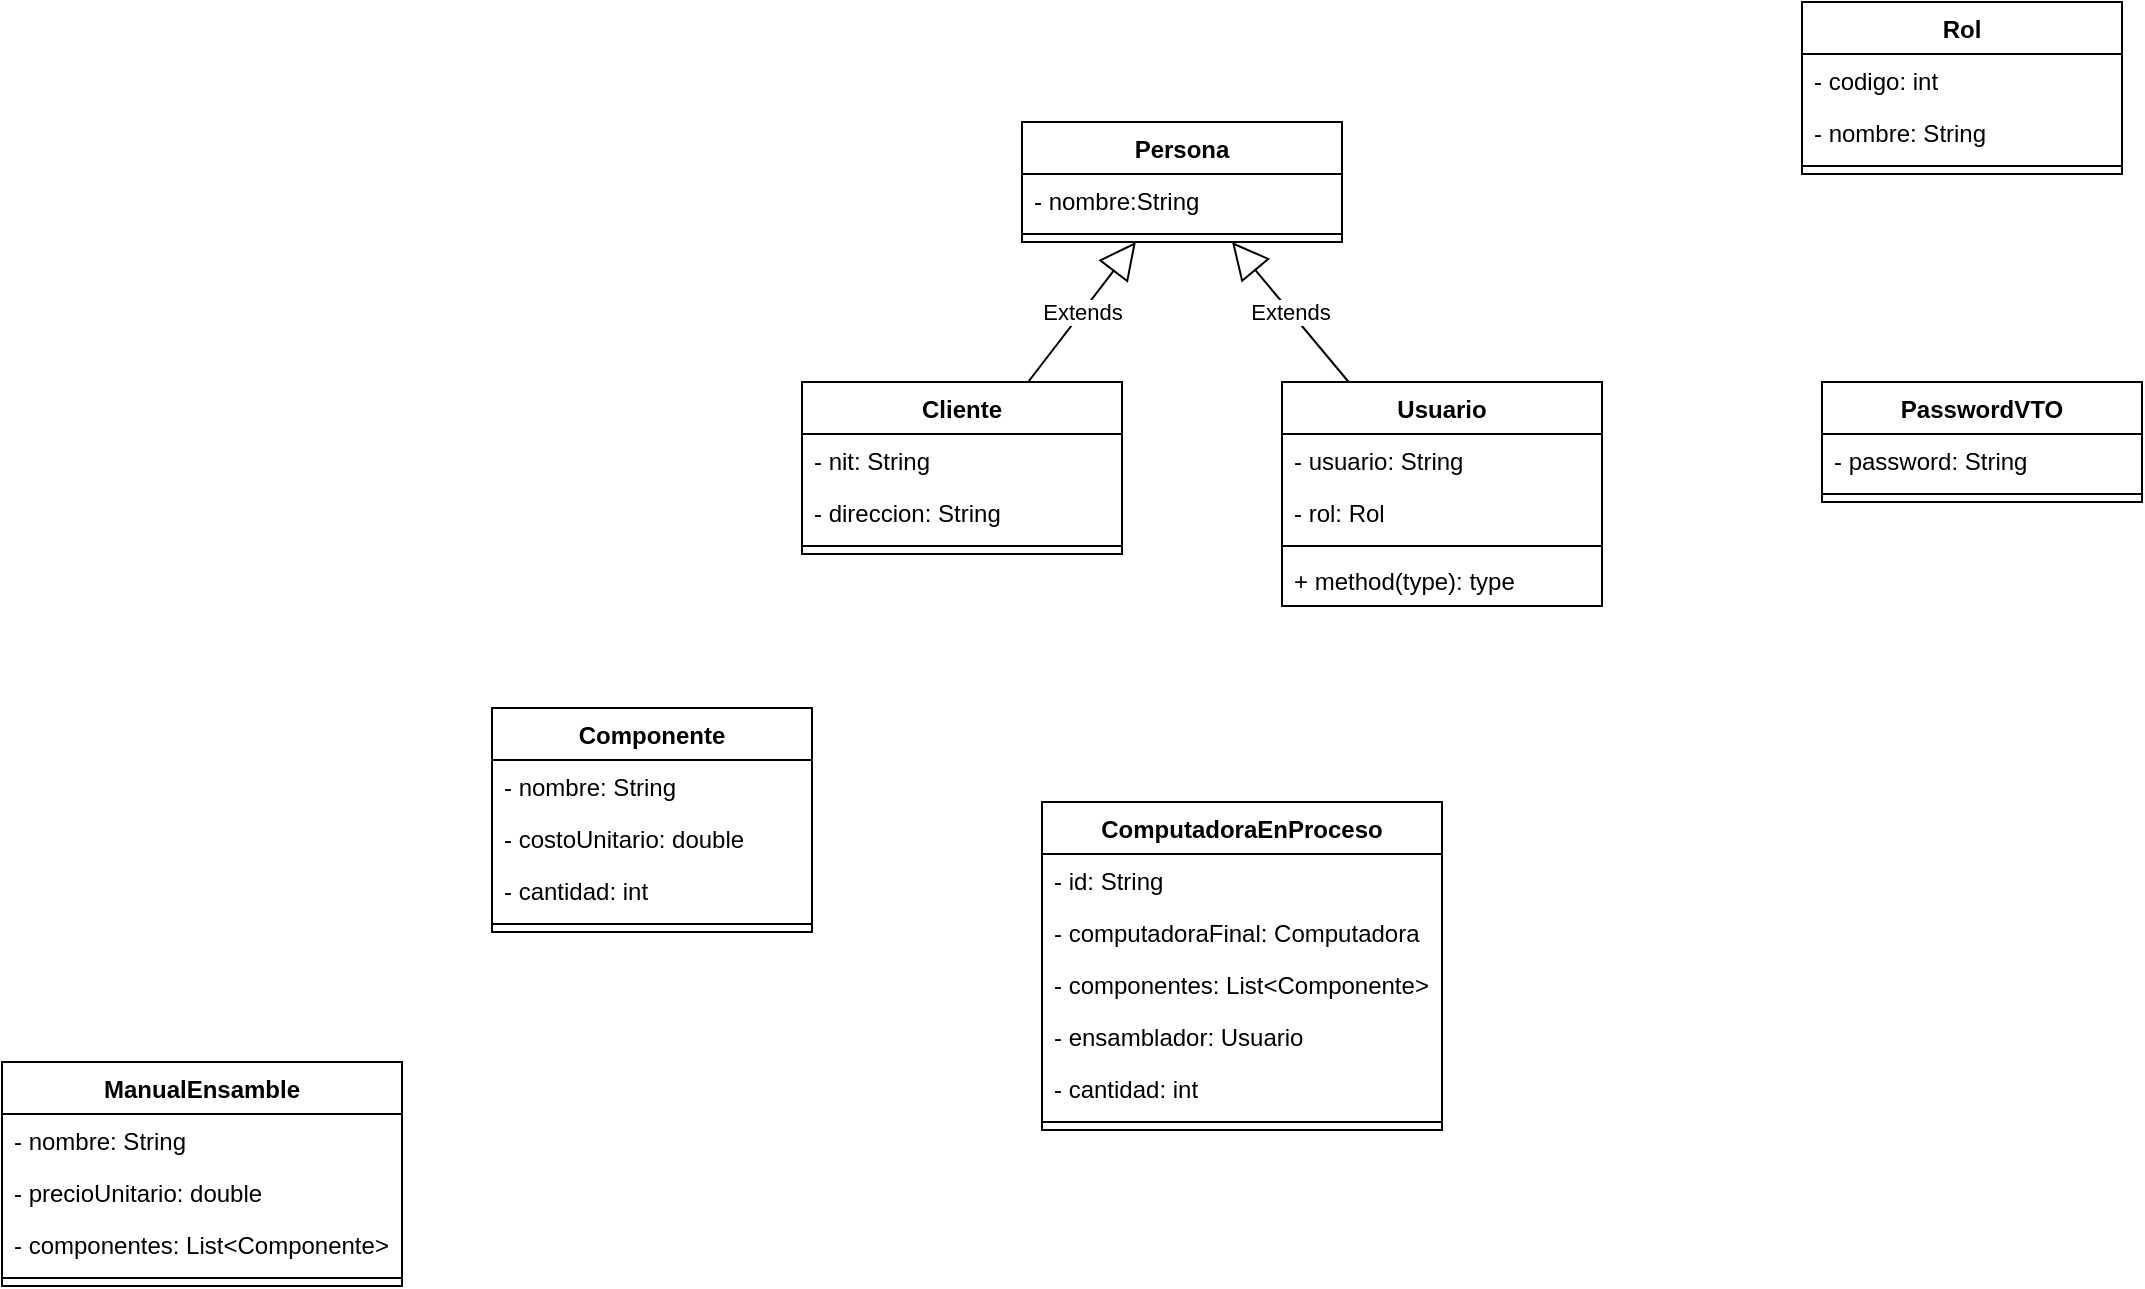 <mxfile version="26.0.14" pages="2">
  <diagram name="Clases" id="vQM1dMcMp_MvwlvVgjjf">
    <mxGraphModel dx="2072" dy="1709" grid="1" gridSize="10" guides="1" tooltips="1" connect="1" arrows="1" fold="1" page="1" pageScale="1" pageWidth="850" pageHeight="1100" math="0" shadow="0">
      <root>
        <mxCell id="0" />
        <mxCell id="1" parent="0" />
        <mxCell id="OV8zz82Xh7h7qym-2DyT-1" value="ComputadoraEnProceso" style="swimlane;fontStyle=1;align=center;verticalAlign=top;childLayout=stackLayout;horizontal=1;startSize=26;horizontalStack=0;resizeParent=1;resizeParentMax=0;resizeLast=0;collapsible=1;marginBottom=0;whiteSpace=wrap;html=1;" parent="1" vertex="1">
          <mxGeometry x="380" y="220" width="200" height="164" as="geometry" />
        </mxCell>
        <mxCell id="4wLd3-VDK6zFSBHTIyKa-1" value="- id: String" style="text;strokeColor=none;fillColor=none;align=left;verticalAlign=top;spacingLeft=4;spacingRight=4;overflow=hidden;rotatable=0;points=[[0,0.5],[1,0.5]];portConstraint=eastwest;whiteSpace=wrap;html=1;" parent="OV8zz82Xh7h7qym-2DyT-1" vertex="1">
          <mxGeometry y="26" width="200" height="26" as="geometry" />
        </mxCell>
        <mxCell id="6kO46lTJyPCkU-iPdaIk-1" value="- computadoraFinal: Computadora" style="text;strokeColor=none;fillColor=none;align=left;verticalAlign=top;spacingLeft=4;spacingRight=4;overflow=hidden;rotatable=0;points=[[0,0.5],[1,0.5]];portConstraint=eastwest;whiteSpace=wrap;html=1;" parent="OV8zz82Xh7h7qym-2DyT-1" vertex="1">
          <mxGeometry y="52" width="200" height="26" as="geometry" />
        </mxCell>
        <mxCell id="OV8zz82Xh7h7qym-2DyT-2" value="- componentes: List&amp;lt;Componente&amp;gt;" style="text;strokeColor=none;fillColor=none;align=left;verticalAlign=top;spacingLeft=4;spacingRight=4;overflow=hidden;rotatable=0;points=[[0,0.5],[1,0.5]];portConstraint=eastwest;whiteSpace=wrap;html=1;" parent="OV8zz82Xh7h7qym-2DyT-1" vertex="1">
          <mxGeometry y="78" width="200" height="26" as="geometry" />
        </mxCell>
        <mxCell id="OV8zz82Xh7h7qym-2DyT-17" value="- ensamblador: Usuario" style="text;strokeColor=none;fillColor=none;align=left;verticalAlign=top;spacingLeft=4;spacingRight=4;overflow=hidden;rotatable=0;points=[[0,0.5],[1,0.5]];portConstraint=eastwest;whiteSpace=wrap;html=1;" parent="OV8zz82Xh7h7qym-2DyT-1" vertex="1">
          <mxGeometry y="104" width="200" height="26" as="geometry" />
        </mxCell>
        <mxCell id="OV8zz82Xh7h7qym-2DyT-24" value="- cantidad: int" style="text;strokeColor=none;fillColor=none;align=left;verticalAlign=top;spacingLeft=4;spacingRight=4;overflow=hidden;rotatable=0;points=[[0,0.5],[1,0.5]];portConstraint=eastwest;whiteSpace=wrap;html=1;" parent="OV8zz82Xh7h7qym-2DyT-1" vertex="1">
          <mxGeometry y="130" width="200" height="26" as="geometry" />
        </mxCell>
        <mxCell id="OV8zz82Xh7h7qym-2DyT-3" value="" style="line;strokeWidth=1;fillColor=none;align=left;verticalAlign=middle;spacingTop=-1;spacingLeft=3;spacingRight=3;rotatable=0;labelPosition=right;points=[];portConstraint=eastwest;strokeColor=inherit;" parent="OV8zz82Xh7h7qym-2DyT-1" vertex="1">
          <mxGeometry y="156" width="200" height="8" as="geometry" />
        </mxCell>
        <mxCell id="OV8zz82Xh7h7qym-2DyT-5" value="&lt;div&gt;Componente&lt;/div&gt;" style="swimlane;fontStyle=1;align=center;verticalAlign=top;childLayout=stackLayout;horizontal=1;startSize=26;horizontalStack=0;resizeParent=1;resizeParentMax=0;resizeLast=0;collapsible=1;marginBottom=0;whiteSpace=wrap;html=1;" parent="1" vertex="1">
          <mxGeometry x="105" y="173" width="160" height="112" as="geometry" />
        </mxCell>
        <mxCell id="OV8zz82Xh7h7qym-2DyT-6" value="- nombre: String" style="text;strokeColor=none;fillColor=none;align=left;verticalAlign=top;spacingLeft=4;spacingRight=4;overflow=hidden;rotatable=0;points=[[0,0.5],[1,0.5]];portConstraint=eastwest;whiteSpace=wrap;html=1;" parent="OV8zz82Xh7h7qym-2DyT-5" vertex="1">
          <mxGeometry y="26" width="160" height="26" as="geometry" />
        </mxCell>
        <mxCell id="EuoetQcOSFYTuAteOdN0-1" value="- costoUnitario: double" style="text;strokeColor=none;fillColor=none;align=left;verticalAlign=top;spacingLeft=4;spacingRight=4;overflow=hidden;rotatable=0;points=[[0,0.5],[1,0.5]];portConstraint=eastwest;whiteSpace=wrap;html=1;" parent="OV8zz82Xh7h7qym-2DyT-5" vertex="1">
          <mxGeometry y="52" width="160" height="26" as="geometry" />
        </mxCell>
        <mxCell id="oD_zKqUDqDgGxeC7yv0W-1" value="- cantidad: int" style="text;strokeColor=none;fillColor=none;align=left;verticalAlign=top;spacingLeft=4;spacingRight=4;overflow=hidden;rotatable=0;points=[[0,0.5],[1,0.5]];portConstraint=eastwest;whiteSpace=wrap;html=1;" vertex="1" parent="OV8zz82Xh7h7qym-2DyT-5">
          <mxGeometry y="78" width="160" height="26" as="geometry" />
        </mxCell>
        <mxCell id="OV8zz82Xh7h7qym-2DyT-7" value="" style="line;strokeWidth=1;fillColor=none;align=left;verticalAlign=middle;spacingTop=-1;spacingLeft=3;spacingRight=3;rotatable=0;labelPosition=right;points=[];portConstraint=eastwest;strokeColor=inherit;" parent="OV8zz82Xh7h7qym-2DyT-5" vertex="1">
          <mxGeometry y="104" width="160" height="8" as="geometry" />
        </mxCell>
        <mxCell id="OV8zz82Xh7h7qym-2DyT-9" value="Usuario" style="swimlane;fontStyle=1;align=center;verticalAlign=top;childLayout=stackLayout;horizontal=1;startSize=26;horizontalStack=0;resizeParent=1;resizeParentMax=0;resizeLast=0;collapsible=1;marginBottom=0;whiteSpace=wrap;html=1;" parent="1" vertex="1">
          <mxGeometry x="500" y="10" width="160" height="112" as="geometry" />
        </mxCell>
        <mxCell id="OV8zz82Xh7h7qym-2DyT-18" value="- usuario: String" style="text;strokeColor=none;fillColor=none;align=left;verticalAlign=top;spacingLeft=4;spacingRight=4;overflow=hidden;rotatable=0;points=[[0,0.5],[1,0.5]];portConstraint=eastwest;whiteSpace=wrap;html=1;" parent="OV8zz82Xh7h7qym-2DyT-9" vertex="1">
          <mxGeometry y="26" width="160" height="26" as="geometry" />
        </mxCell>
        <mxCell id="OV8zz82Xh7h7qym-2DyT-19" value="- rol: Rol" style="text;strokeColor=none;fillColor=none;align=left;verticalAlign=top;spacingLeft=4;spacingRight=4;overflow=hidden;rotatable=0;points=[[0,0.5],[1,0.5]];portConstraint=eastwest;whiteSpace=wrap;html=1;" parent="OV8zz82Xh7h7qym-2DyT-9" vertex="1">
          <mxGeometry y="52" width="160" height="26" as="geometry" />
        </mxCell>
        <mxCell id="OV8zz82Xh7h7qym-2DyT-11" value="" style="line;strokeWidth=1;fillColor=none;align=left;verticalAlign=middle;spacingTop=-1;spacingLeft=3;spacingRight=3;rotatable=0;labelPosition=right;points=[];portConstraint=eastwest;strokeColor=inherit;" parent="OV8zz82Xh7h7qym-2DyT-9" vertex="1">
          <mxGeometry y="78" width="160" height="8" as="geometry" />
        </mxCell>
        <mxCell id="OV8zz82Xh7h7qym-2DyT-12" value="+ method(type): type" style="text;strokeColor=none;fillColor=none;align=left;verticalAlign=top;spacingLeft=4;spacingRight=4;overflow=hidden;rotatable=0;points=[[0,0.5],[1,0.5]];portConstraint=eastwest;whiteSpace=wrap;html=1;" parent="OV8zz82Xh7h7qym-2DyT-9" vertex="1">
          <mxGeometry y="86" width="160" height="26" as="geometry" />
        </mxCell>
        <mxCell id="OV8zz82Xh7h7qym-2DyT-20" value="Rol" style="swimlane;fontStyle=1;align=center;verticalAlign=top;childLayout=stackLayout;horizontal=1;startSize=26;horizontalStack=0;resizeParent=1;resizeParentMax=0;resizeLast=0;collapsible=1;marginBottom=0;whiteSpace=wrap;html=1;" parent="1" vertex="1">
          <mxGeometry x="760" y="-180" width="160" height="86" as="geometry" />
        </mxCell>
        <mxCell id="OV8zz82Xh7h7qym-2DyT-23" value="- codigo: int" style="text;strokeColor=none;fillColor=none;align=left;verticalAlign=top;spacingLeft=4;spacingRight=4;overflow=hidden;rotatable=0;points=[[0,0.5],[1,0.5]];portConstraint=eastwest;whiteSpace=wrap;html=1;" parent="OV8zz82Xh7h7qym-2DyT-20" vertex="1">
          <mxGeometry y="26" width="160" height="26" as="geometry" />
        </mxCell>
        <mxCell id="OV8zz82Xh7h7qym-2DyT-21" value="- nombre: String" style="text;strokeColor=none;fillColor=none;align=left;verticalAlign=top;spacingLeft=4;spacingRight=4;overflow=hidden;rotatable=0;points=[[0,0.5],[1,0.5]];portConstraint=eastwest;whiteSpace=wrap;html=1;" parent="OV8zz82Xh7h7qym-2DyT-20" vertex="1">
          <mxGeometry y="52" width="160" height="26" as="geometry" />
        </mxCell>
        <mxCell id="OV8zz82Xh7h7qym-2DyT-22" value="" style="line;strokeWidth=1;fillColor=none;align=left;verticalAlign=middle;spacingTop=-1;spacingLeft=3;spacingRight=3;rotatable=0;labelPosition=right;points=[];portConstraint=eastwest;strokeColor=inherit;" parent="OV8zz82Xh7h7qym-2DyT-20" vertex="1">
          <mxGeometry y="78" width="160" height="8" as="geometry" />
        </mxCell>
        <mxCell id="Y1dULOPnEtKFGhbIV2kk-1" value="ManualEnsamble" style="swimlane;fontStyle=1;align=center;verticalAlign=top;childLayout=stackLayout;horizontal=1;startSize=26;horizontalStack=0;resizeParent=1;resizeParentMax=0;resizeLast=0;collapsible=1;marginBottom=0;whiteSpace=wrap;html=1;" parent="1" vertex="1">
          <mxGeometry x="-140" y="350" width="200" height="112" as="geometry" />
        </mxCell>
        <mxCell id="Y1dULOPnEtKFGhbIV2kk-2" value="- nombre: String" style="text;strokeColor=none;fillColor=none;align=left;verticalAlign=top;spacingLeft=4;spacingRight=4;overflow=hidden;rotatable=0;points=[[0,0.5],[1,0.5]];portConstraint=eastwest;whiteSpace=wrap;html=1;" parent="Y1dULOPnEtKFGhbIV2kk-1" vertex="1">
          <mxGeometry y="26" width="200" height="26" as="geometry" />
        </mxCell>
        <mxCell id="Y1dULOPnEtKFGhbIV2kk-3" value="- precioUnitario: double" style="text;strokeColor=none;fillColor=none;align=left;verticalAlign=top;spacingLeft=4;spacingRight=4;overflow=hidden;rotatable=0;points=[[0,0.5],[1,0.5]];portConstraint=eastwest;whiteSpace=wrap;html=1;" parent="Y1dULOPnEtKFGhbIV2kk-1" vertex="1">
          <mxGeometry y="52" width="200" height="26" as="geometry" />
        </mxCell>
        <mxCell id="ZWAFfZNrTkDGtvUixORI-1" value="- componentes: List&amp;lt;Componente&amp;gt;" style="text;strokeColor=none;fillColor=none;align=left;verticalAlign=top;spacingLeft=4;spacingRight=4;overflow=hidden;rotatable=0;points=[[0,0.5],[1,0.5]];portConstraint=eastwest;whiteSpace=wrap;html=1;" vertex="1" parent="Y1dULOPnEtKFGhbIV2kk-1">
          <mxGeometry y="78" width="200" height="26" as="geometry" />
        </mxCell>
        <mxCell id="Y1dULOPnEtKFGhbIV2kk-5" value="" style="line;strokeWidth=1;fillColor=none;align=left;verticalAlign=middle;spacingTop=-1;spacingLeft=3;spacingRight=3;rotatable=0;labelPosition=right;points=[];portConstraint=eastwest;strokeColor=inherit;" parent="Y1dULOPnEtKFGhbIV2kk-1" vertex="1">
          <mxGeometry y="104" width="200" height="8" as="geometry" />
        </mxCell>
        <mxCell id="uXT87xdqf33poIlRoZdJ-1" value="Persona" style="swimlane;fontStyle=1;align=center;verticalAlign=top;childLayout=stackLayout;horizontal=1;startSize=26;horizontalStack=0;resizeParent=1;resizeParentMax=0;resizeLast=0;collapsible=1;marginBottom=0;whiteSpace=wrap;html=1;" parent="1" vertex="1">
          <mxGeometry x="370" y="-120" width="160" height="60" as="geometry" />
        </mxCell>
        <mxCell id="uXT87xdqf33poIlRoZdJ-2" value="- nombre:String" style="text;strokeColor=none;fillColor=none;align=left;verticalAlign=top;spacingLeft=4;spacingRight=4;overflow=hidden;rotatable=0;points=[[0,0.5],[1,0.5]];portConstraint=eastwest;whiteSpace=wrap;html=1;" parent="uXT87xdqf33poIlRoZdJ-1" vertex="1">
          <mxGeometry y="26" width="160" height="26" as="geometry" />
        </mxCell>
        <mxCell id="uXT87xdqf33poIlRoZdJ-5" value="" style="line;strokeWidth=1;fillColor=none;align=left;verticalAlign=middle;spacingTop=-1;spacingLeft=3;spacingRight=3;rotatable=0;labelPosition=right;points=[];portConstraint=eastwest;strokeColor=inherit;" parent="uXT87xdqf33poIlRoZdJ-1" vertex="1">
          <mxGeometry y="52" width="160" height="8" as="geometry" />
        </mxCell>
        <mxCell id="Nu6APLEZ3GB9LpN3ooq7-1" value="Cliente" style="swimlane;fontStyle=1;align=center;verticalAlign=top;childLayout=stackLayout;horizontal=1;startSize=26;horizontalStack=0;resizeParent=1;resizeParentMax=0;resizeLast=0;collapsible=1;marginBottom=0;whiteSpace=wrap;html=1;" parent="1" vertex="1">
          <mxGeometry x="260" y="10" width="160" height="86" as="geometry" />
        </mxCell>
        <mxCell id="Nu6APLEZ3GB9LpN3ooq7-3" value="- nit: String" style="text;strokeColor=none;fillColor=none;align=left;verticalAlign=top;spacingLeft=4;spacingRight=4;overflow=hidden;rotatable=0;points=[[0,0.5],[1,0.5]];portConstraint=eastwest;whiteSpace=wrap;html=1;" parent="Nu6APLEZ3GB9LpN3ooq7-1" vertex="1">
          <mxGeometry y="26" width="160" height="26" as="geometry" />
        </mxCell>
        <mxCell id="Nu6APLEZ3GB9LpN3ooq7-4" value="- direccion: String" style="text;strokeColor=none;fillColor=none;align=left;verticalAlign=top;spacingLeft=4;spacingRight=4;overflow=hidden;rotatable=0;points=[[0,0.5],[1,0.5]];portConstraint=eastwest;whiteSpace=wrap;html=1;" parent="Nu6APLEZ3GB9LpN3ooq7-1" vertex="1">
          <mxGeometry y="52" width="160" height="26" as="geometry" />
        </mxCell>
        <mxCell id="Nu6APLEZ3GB9LpN3ooq7-5" value="" style="line;strokeWidth=1;fillColor=none;align=left;verticalAlign=middle;spacingTop=-1;spacingLeft=3;spacingRight=3;rotatable=0;labelPosition=right;points=[];portConstraint=eastwest;strokeColor=inherit;" parent="Nu6APLEZ3GB9LpN3ooq7-1" vertex="1">
          <mxGeometry y="78" width="160" height="8" as="geometry" />
        </mxCell>
        <mxCell id="Np681vwnC3tx0rF4vMTm-1" value="PasswordVTO" style="swimlane;fontStyle=1;align=center;verticalAlign=top;childLayout=stackLayout;horizontal=1;startSize=26;horizontalStack=0;resizeParent=1;resizeParentMax=0;resizeLast=0;collapsible=1;marginBottom=0;whiteSpace=wrap;html=1;" parent="1" vertex="1">
          <mxGeometry x="770" y="10" width="160" height="60" as="geometry" />
        </mxCell>
        <mxCell id="Np681vwnC3tx0rF4vMTm-2" value="- password: String" style="text;strokeColor=none;fillColor=none;align=left;verticalAlign=top;spacingLeft=4;spacingRight=4;overflow=hidden;rotatable=0;points=[[0,0.5],[1,0.5]];portConstraint=eastwest;whiteSpace=wrap;html=1;" parent="Np681vwnC3tx0rF4vMTm-1" vertex="1">
          <mxGeometry y="26" width="160" height="26" as="geometry" />
        </mxCell>
        <mxCell id="Np681vwnC3tx0rF4vMTm-4" value="" style="line;strokeWidth=1;fillColor=none;align=left;verticalAlign=middle;spacingTop=-1;spacingLeft=3;spacingRight=3;rotatable=0;labelPosition=right;points=[];portConstraint=eastwest;strokeColor=inherit;" parent="Np681vwnC3tx0rF4vMTm-1" vertex="1">
          <mxGeometry y="52" width="160" height="8" as="geometry" />
        </mxCell>
        <mxCell id="XpJVs31wQCeo8bwk4ev0-2" value="Extends" style="endArrow=block;endSize=16;endFill=0;html=1;rounded=0;" parent="1" source="OV8zz82Xh7h7qym-2DyT-9" target="uXT87xdqf33poIlRoZdJ-1" edge="1">
          <mxGeometry width="160" relative="1" as="geometry">
            <mxPoint x="430" y="-10" as="sourcePoint" />
            <mxPoint x="590" y="-10" as="targetPoint" />
          </mxGeometry>
        </mxCell>
        <mxCell id="XpJVs31wQCeo8bwk4ev0-3" value="Extends" style="endArrow=block;endSize=16;endFill=0;html=1;rounded=0;" parent="1" source="Nu6APLEZ3GB9LpN3ooq7-1" target="uXT87xdqf33poIlRoZdJ-1" edge="1">
          <mxGeometry width="160" relative="1" as="geometry">
            <mxPoint x="551" y="20" as="sourcePoint" />
            <mxPoint x="501" y="-50" as="targetPoint" />
          </mxGeometry>
        </mxCell>
      </root>
    </mxGraphModel>
  </diagram>
  <diagram id="b5aYoaLsboa2oMYpeHt_" name="ER">
    <mxGraphModel dx="2334" dy="740" grid="1" gridSize="10" guides="1" tooltips="1" connect="1" arrows="1" fold="1" page="1" pageScale="1" pageWidth="850" pageHeight="1100" math="0" shadow="0">
      <root>
        <mxCell id="0" />
        <mxCell id="1" parent="0" />
        <mxCell id="jZJPmKeAmW9MTYBugnMh-2" value="componente" style="whiteSpace=wrap;html=1;align=center;" parent="1" vertex="1">
          <mxGeometry x="-340" y="160" width="100" height="40" as="geometry" />
        </mxCell>
        <mxCell id="GVC6dpscFEZ2HwEvJGDg-32" style="edgeStyle=none;shape=connector;rounded=0;orthogonalLoop=1;jettySize=auto;html=1;strokeColor=default;align=center;verticalAlign=middle;fontFamily=Helvetica;fontSize=11;fontColor=default;labelBackgroundColor=default;startFill=0;endArrow=none;" parent="1" source="PHtaCudt1GkWqmcpYVaI-1" target="GVC6dpscFEZ2HwEvJGDg-31" edge="1">
          <mxGeometry relative="1" as="geometry" />
        </mxCell>
        <mxCell id="GVC6dpscFEZ2HwEvJGDg-49" value="1" style="edgeLabel;html=1;align=center;verticalAlign=middle;resizable=0;points=[];fontFamily=Helvetica;fontSize=11;fontColor=default;labelBackgroundColor=default;" parent="GVC6dpscFEZ2HwEvJGDg-32" vertex="1" connectable="0">
          <mxGeometry x="-0.901" y="1" relative="1" as="geometry">
            <mxPoint as="offset" />
          </mxGeometry>
        </mxCell>
        <mxCell id="PHtaCudt1GkWqmcpYVaI-1" value="usuarios" style="whiteSpace=wrap;html=1;align=center;" parent="1" vertex="1">
          <mxGeometry x="-20" y="450" width="100" height="40" as="geometry" />
        </mxCell>
        <mxCell id="pqRXHCaq6eYbeY7qeOLE-4" value="computadoras" style="whiteSpace=wrap;html=1;align=center;" parent="1" vertex="1">
          <mxGeometry x="695.31" y="160" width="169.79" height="40" as="geometry" />
        </mxCell>
        <mxCell id="pqRXHCaq6eYbeY7qeOLE-5" value="asignacion_componentes" style="shape=associativeEntity;whiteSpace=wrap;html=1;align=center;" parent="1" vertex="1">
          <mxGeometry x="140" y="150" width="200" height="60" as="geometry" />
        </mxCell>
        <mxCell id="pqRXHCaq6eYbeY7qeOLE-10" style="shape=connector;rounded=0;orthogonalLoop=1;jettySize=auto;html=1;strokeColor=default;align=center;verticalAlign=middle;fontFamily=Helvetica;fontSize=11;fontColor=default;labelBackgroundColor=default;startFill=0;endArrow=none;" parent="1" source="pqRXHCaq6eYbeY7qeOLE-14" target="jZJPmKeAmW9MTYBugnMh-2" edge="1">
          <mxGeometry relative="1" as="geometry">
            <mxPoint x="-392.55" y="216.749" as="sourcePoint" />
          </mxGeometry>
        </mxCell>
        <mxCell id="pqRXHCaq6eYbeY7qeOLE-14" value="nombre" style="ellipse;whiteSpace=wrap;html=1;align=center;fontStyle=4;fontFamily=Helvetica;fontSize=11;fontColor=default;labelBackgroundColor=default;" parent="1" vertex="1">
          <mxGeometry x="-440" y="230" width="100" height="40" as="geometry" />
        </mxCell>
        <mxCell id="pqRXHCaq6eYbeY7qeOLE-20" style="edgeStyle=none;shape=connector;rounded=0;orthogonalLoop=1;jettySize=auto;html=1;strokeColor=default;align=center;verticalAlign=middle;fontFamily=Helvetica;fontSize=11;fontColor=default;labelBackgroundColor=default;startFill=0;endArrow=none;" parent="1" source="pqRXHCaq6eYbeY7qeOLE-16" target="jZJPmKeAmW9MTYBugnMh-2" edge="1">
          <mxGeometry relative="1" as="geometry" />
        </mxCell>
        <mxCell id="pqRXHCaq6eYbeY7qeOLE-16" value="stock" style="ellipse;whiteSpace=wrap;html=1;align=center;fontFamily=Helvetica;fontSize=11;fontColor=default;labelBackgroundColor=default;" parent="1" vertex="1">
          <mxGeometry x="-220" y="230" width="100" height="40" as="geometry" />
        </mxCell>
        <mxCell id="pqRXHCaq6eYbeY7qeOLE-19" style="edgeStyle=none;shape=connector;rounded=0;orthogonalLoop=1;jettySize=auto;html=1;strokeColor=default;align=center;verticalAlign=middle;fontFamily=Helvetica;fontSize=11;fontColor=default;labelBackgroundColor=default;startFill=0;endArrow=none;" parent="1" source="pqRXHCaq6eYbeY7qeOLE-17" target="jZJPmKeAmW9MTYBugnMh-2" edge="1">
          <mxGeometry relative="1" as="geometry" />
        </mxCell>
        <mxCell id="pqRXHCaq6eYbeY7qeOLE-17" value="costo_unitario" style="ellipse;whiteSpace=wrap;html=1;align=center;fontFamily=Helvetica;fontSize=11;fontColor=default;labelBackgroundColor=default;" parent="1" vertex="1">
          <mxGeometry x="-340" y="250" width="100" height="40" as="geometry" />
        </mxCell>
        <mxCell id="pqRXHCaq6eYbeY7qeOLE-26" style="edgeStyle=none;shape=connector;rounded=0;orthogonalLoop=1;jettySize=auto;html=1;strokeColor=default;align=center;verticalAlign=middle;fontFamily=Helvetica;fontSize=11;fontColor=default;labelBackgroundColor=default;startFill=0;endArrow=none;" parent="1" source="7IMxUIJqAVQak7G0uOz0-1" target="pqRXHCaq6eYbeY7qeOLE-5" edge="1">
          <mxGeometry relative="1" as="geometry">
            <mxPoint x="134.147" y="251.691" as="sourcePoint" />
          </mxGeometry>
        </mxCell>
        <mxCell id="pqRXHCaq6eYbeY7qeOLE-27" style="edgeStyle=none;shape=connector;rounded=0;orthogonalLoop=1;jettySize=auto;html=1;strokeColor=default;align=center;verticalAlign=middle;fontFamily=Helvetica;fontSize=11;fontColor=default;labelBackgroundColor=default;startFill=0;endArrow=none;" parent="1" source="7IMxUIJqAVQak7G0uOz0-3" target="pqRXHCaq6eYbeY7qeOLE-5" edge="1">
          <mxGeometry relative="1" as="geometry">
            <mxPoint x="229.59" y="260" as="sourcePoint" />
          </mxGeometry>
        </mxCell>
        <mxCell id="pqRXHCaq6eYbeY7qeOLE-29" style="edgeStyle=none;shape=connector;rounded=0;orthogonalLoop=1;jettySize=auto;html=1;strokeColor=default;align=center;verticalAlign=middle;fontFamily=Helvetica;fontSize=11;fontColor=default;labelBackgroundColor=default;startFill=0;endArrow=none;" parent="1" source="pqRXHCaq6eYbeY7qeOLE-28" target="pqRXHCaq6eYbeY7qeOLE-5" edge="1">
          <mxGeometry relative="1" as="geometry" />
        </mxCell>
        <mxCell id="pqRXHCaq6eYbeY7qeOLE-28" value="cantidad" style="ellipse;whiteSpace=wrap;html=1;align=center;fontFamily=Helvetica;fontSize=11;fontColor=default;labelBackgroundColor=default;" parent="1" vertex="1">
          <mxGeometry x="325.0" y="240" width="100" height="40" as="geometry" />
        </mxCell>
        <mxCell id="pqRXHCaq6eYbeY7qeOLE-54" style="edgeStyle=none;shape=connector;rounded=0;orthogonalLoop=1;jettySize=auto;html=1;strokeColor=default;align=center;verticalAlign=middle;fontFamily=Helvetica;fontSize=11;fontColor=default;labelBackgroundColor=default;startFill=0;endArrow=none;" parent="1" source="pqRXHCaq6eYbeY7qeOLE-49" target="pqRXHCaq6eYbeY7qeOLE-4" edge="1">
          <mxGeometry relative="1" as="geometry" />
        </mxCell>
        <mxCell id="pqRXHCaq6eYbeY7qeOLE-49" value="precio_unitario" style="ellipse;whiteSpace=wrap;html=1;align=center;" parent="1" vertex="1">
          <mxGeometry x="670" y="80" width="100" height="40" as="geometry" />
        </mxCell>
        <mxCell id="pqRXHCaq6eYbeY7qeOLE-53" style="edgeStyle=none;shape=connector;rounded=0;orthogonalLoop=1;jettySize=auto;html=1;strokeColor=default;align=center;verticalAlign=middle;fontFamily=Helvetica;fontSize=11;fontColor=default;labelBackgroundColor=default;startFill=0;endArrow=none;" parent="1" source="pqRXHCaq6eYbeY7qeOLE-52" target="pqRXHCaq6eYbeY7qeOLE-4" edge="1">
          <mxGeometry relative="1" as="geometry" />
        </mxCell>
        <mxCell id="pqRXHCaq6eYbeY7qeOLE-52" value="nombre_computadora" style="ellipse;whiteSpace=wrap;html=1;align=center;fontStyle=4;fontFamily=Helvetica;fontSize=11;fontColor=default;labelBackgroundColor=default;" parent="1" vertex="1">
          <mxGeometry x="610" y="220" width="130" height="40" as="geometry" />
        </mxCell>
        <mxCell id="pqRXHCaq6eYbeY7qeOLE-55" value="ensambles" style="shape=associativeEntity;whiteSpace=wrap;html=1;align=center;" parent="1" vertex="1">
          <mxGeometry x="890" y="440" width="190.4" height="60" as="geometry" />
        </mxCell>
        <mxCell id="pqRXHCaq6eYbeY7qeOLE-56" style="edgeStyle=none;shape=connector;rounded=0;orthogonalLoop=1;jettySize=auto;html=1;strokeColor=default;align=center;verticalAlign=middle;fontFamily=Helvetica;fontSize=11;fontColor=default;labelBackgroundColor=default;startFill=0;endArrow=none;" parent="1" source="pqRXHCaq6eYbeY7qeOLE-57" target="pqRXHCaq6eYbeY7qeOLE-55" edge="1">
          <mxGeometry relative="1" as="geometry">
            <mxPoint x="689.797" y="889.124" as="sourcePoint" />
          </mxGeometry>
        </mxCell>
        <mxCell id="pqRXHCaq6eYbeY7qeOLE-57" value="id" style="ellipse;whiteSpace=wrap;html=1;align=center;fontStyle=4;fontFamily=Helvetica;fontSize=11;fontColor=default;labelBackgroundColor=default;" parent="1" vertex="1">
          <mxGeometry x="1070.4" y="350" width="100" height="40" as="geometry" />
        </mxCell>
        <mxCell id="pqRXHCaq6eYbeY7qeOLE-58" style="edgeStyle=none;shape=connector;rounded=0;orthogonalLoop=1;jettySize=auto;html=1;strokeColor=default;align=center;verticalAlign=middle;fontFamily=Helvetica;fontSize=11;fontColor=default;labelBackgroundColor=default;startFill=0;endArrow=none;" parent="1" source="pqRXHCaq6eYbeY7qeOLE-59" target="pqRXHCaq6eYbeY7qeOLE-55" edge="1">
          <mxGeometry relative="1" as="geometry" />
        </mxCell>
        <mxCell id="pqRXHCaq6eYbeY7qeOLE-59" value="nombre_computadora" style="ellipse;whiteSpace=wrap;html=1;align=center;fontFamily=Helvetica;fontSize=11;fontColor=default;labelBackgroundColor=default;" parent="1" vertex="1">
          <mxGeometry x="830" y="590" width="120" height="40" as="geometry" />
        </mxCell>
        <mxCell id="pqRXHCaq6eYbeY7qeOLE-60" style="edgeStyle=none;shape=connector;rounded=0;orthogonalLoop=1;jettySize=auto;html=1;strokeColor=default;align=center;verticalAlign=middle;fontFamily=Helvetica;fontSize=11;fontColor=default;labelBackgroundColor=default;startFill=0;endArrow=none;" parent="1" source="pqRXHCaq6eYbeY7qeOLE-61" target="pqRXHCaq6eYbeY7qeOLE-55" edge="1">
          <mxGeometry relative="1" as="geometry" />
        </mxCell>
        <mxCell id="pqRXHCaq6eYbeY7qeOLE-61" value="usuario" style="ellipse;whiteSpace=wrap;html=1;align=center;fontFamily=Helvetica;fontSize=11;fontColor=default;labelBackgroundColor=default;" parent="1" vertex="1">
          <mxGeometry x="1040" y="590" width="120" height="40" as="geometry" />
        </mxCell>
        <mxCell id="pqRXHCaq6eYbeY7qeOLE-62" style="edgeStyle=none;shape=connector;rounded=0;orthogonalLoop=1;jettySize=auto;html=1;strokeColor=default;align=center;verticalAlign=middle;fontFamily=Helvetica;fontSize=11;fontColor=default;labelBackgroundColor=default;startFill=0;endArrow=none;" parent="1" source="pqRXHCaq6eYbeY7qeOLE-63" target="pqRXHCaq6eYbeY7qeOLE-55" edge="1">
          <mxGeometry relative="1" as="geometry" />
        </mxCell>
        <mxCell id="pqRXHCaq6eYbeY7qeOLE-63" value="fecha_ensamble" style="ellipse;whiteSpace=wrap;html=1;align=center;fontFamily=Helvetica;fontSize=11;fontColor=default;labelBackgroundColor=default;" parent="1" vertex="1">
          <mxGeometry x="1140" y="515" width="110" height="40" as="geometry" />
        </mxCell>
        <mxCell id="pqRXHCaq6eYbeY7qeOLE-68" style="edgeStyle=none;shape=connector;rounded=0;orthogonalLoop=1;jettySize=auto;html=1;strokeColor=default;align=center;verticalAlign=middle;fontFamily=Helvetica;fontSize=11;fontColor=default;labelBackgroundColor=default;startFill=0;endArrow=none;" parent="1" source="pqRXHCaq6eYbeY7qeOLE-67" target="pqRXHCaq6eYbeY7qeOLE-74" edge="1">
          <mxGeometry relative="1" as="geometry">
            <mxPoint x="335" y="750" as="targetPoint" />
          </mxGeometry>
        </mxCell>
        <mxCell id="pqRXHCaq6eYbeY7qeOLE-67" value="id" style="ellipse;whiteSpace=wrap;html=1;align=center;fontStyle=4;fontFamily=Helvetica;fontSize=11;fontColor=default;labelBackgroundColor=default;" parent="1" vertex="1">
          <mxGeometry x="195.0" y="770" width="100" height="40" as="geometry" />
        </mxCell>
        <mxCell id="pqRXHCaq6eYbeY7qeOLE-73" style="edgeStyle=none;shape=connector;rounded=0;orthogonalLoop=1;jettySize=auto;html=1;strokeColor=default;align=center;verticalAlign=middle;fontFamily=Helvetica;fontSize=11;fontColor=default;labelBackgroundColor=default;startFill=0;endArrow=none;" parent="1" source="pqRXHCaq6eYbeY7qeOLE-69" target="pqRXHCaq6eYbeY7qeOLE-74" edge="1">
          <mxGeometry relative="1" as="geometry">
            <mxPoint x="398.182" y="750" as="targetPoint" />
          </mxGeometry>
        </mxCell>
        <mxCell id="pqRXHCaq6eYbeY7qeOLE-69" value="fecha" style="ellipse;whiteSpace=wrap;html=1;align=center;" parent="1" vertex="1">
          <mxGeometry x="515" y="750" width="100" height="40" as="geometry" />
        </mxCell>
        <mxCell id="pqRXHCaq6eYbeY7qeOLE-72" style="edgeStyle=none;shape=connector;rounded=0;orthogonalLoop=1;jettySize=auto;html=1;strokeColor=default;align=center;verticalAlign=middle;fontFamily=Helvetica;fontSize=11;fontColor=default;labelBackgroundColor=default;startFill=0;endArrow=none;" parent="1" source="pqRXHCaq6eYbeY7qeOLE-71" target="pqRXHCaq6eYbeY7qeOLE-74" edge="1">
          <mxGeometry relative="1" as="geometry">
            <mxPoint x="374" y="750" as="targetPoint" />
          </mxGeometry>
        </mxCell>
        <mxCell id="pqRXHCaq6eYbeY7qeOLE-71" value="nombre_computadora" style="ellipse;whiteSpace=wrap;html=1;align=center;" parent="1" vertex="1">
          <mxGeometry x="465" y="797.5" width="150" height="40" as="geometry" />
        </mxCell>
        <mxCell id="GVC6dpscFEZ2HwEvJGDg-38" style="edgeStyle=none;shape=connector;rounded=0;orthogonalLoop=1;jettySize=auto;html=1;strokeColor=default;align=center;verticalAlign=middle;fontFamily=Helvetica;fontSize=11;fontColor=default;labelBackgroundColor=default;startFill=0;endArrow=none;" parent="1" source="pqRXHCaq6eYbeY7qeOLE-74" target="GVC6dpscFEZ2HwEvJGDg-37" edge="1">
          <mxGeometry relative="1" as="geometry" />
        </mxCell>
        <mxCell id="GVC6dpscFEZ2HwEvJGDg-47" value="1" style="edgeLabel;html=1;align=center;verticalAlign=middle;resizable=0;points=[];fontFamily=Helvetica;fontSize=11;fontColor=default;labelBackgroundColor=default;" parent="GVC6dpscFEZ2HwEvJGDg-38" vertex="1" connectable="0">
          <mxGeometry x="-0.797" y="1" relative="1" as="geometry">
            <mxPoint as="offset" />
          </mxGeometry>
        </mxCell>
        <mxCell id="pqRXHCaq6eYbeY7qeOLE-74" value="ventas" style="shape=associativeEntity;whiteSpace=wrap;html=1;align=center;fontFamily=Helvetica;fontSize=11;fontColor=default;labelBackgroundColor=default;" parent="1" vertex="1">
          <mxGeometry x="315" y="690" width="140" height="60" as="geometry" />
        </mxCell>
        <mxCell id="pqRXHCaq6eYbeY7qeOLE-80" style="edgeStyle=none;shape=connector;rounded=0;orthogonalLoop=1;jettySize=auto;html=1;strokeColor=default;align=center;verticalAlign=middle;fontFamily=Helvetica;fontSize=11;fontColor=default;labelBackgroundColor=default;startFill=0;endArrow=none;" parent="1" source="pqRXHCaq6eYbeY7qeOLE-81" target="pqRXHCaq6eYbeY7qeOLE-84" edge="1">
          <mxGeometry relative="1" as="geometry">
            <mxPoint x="398.182" y="967.5" as="targetPoint" />
          </mxGeometry>
        </mxCell>
        <mxCell id="pqRXHCaq6eYbeY7qeOLE-81" value="fecha" style="ellipse;whiteSpace=wrap;html=1;align=center;" parent="1" vertex="1">
          <mxGeometry x="305" y="1017.5" width="100" height="40" as="geometry" />
        </mxCell>
        <mxCell id="GVC6dpscFEZ2HwEvJGDg-20" style="edgeStyle=none;shape=connector;rounded=0;orthogonalLoop=1;jettySize=auto;html=1;strokeColor=default;align=center;verticalAlign=middle;fontFamily=Helvetica;fontSize=11;fontColor=default;labelBackgroundColor=default;startFill=0;endArrow=none;" parent="1" source="pqRXHCaq6eYbeY7qeOLE-84" target="GVC6dpscFEZ2HwEvJGDg-17" edge="1">
          <mxGeometry relative="1" as="geometry">
            <Array as="points">
              <mxPoint x="185" y="850.5" />
            </Array>
          </mxGeometry>
        </mxCell>
        <mxCell id="GVC6dpscFEZ2HwEvJGDg-53" value="*" style="edgeLabel;html=1;align=center;verticalAlign=middle;resizable=0;points=[];fontFamily=Helvetica;fontSize=11;fontColor=default;labelBackgroundColor=default;" parent="GVC6dpscFEZ2HwEvJGDg-20" vertex="1" connectable="0">
          <mxGeometry x="-0.895" y="-1" relative="1" as="geometry">
            <mxPoint as="offset" />
          </mxGeometry>
        </mxCell>
        <mxCell id="pqRXHCaq6eYbeY7qeOLE-84" value="devoluciones" style="shape=associativeEntity;whiteSpace=wrap;html=1;align=center;fontFamily=Helvetica;fontSize=11;fontColor=default;labelBackgroundColor=default;" parent="1" vertex="1">
          <mxGeometry x="315" y="907.5" width="140" height="60" as="geometry" />
        </mxCell>
        <mxCell id="pqRXHCaq6eYbeY7qeOLE-88" style="edgeStyle=none;shape=connector;rounded=0;orthogonalLoop=1;jettySize=auto;html=1;strokeColor=default;align=center;verticalAlign=middle;fontFamily=Helvetica;fontSize=11;fontColor=default;labelBackgroundColor=default;startFill=0;endArrow=none;" parent="1" source="pqRXHCaq6eYbeY7qeOLE-87" target="pqRXHCaq6eYbeY7qeOLE-84" edge="1">
          <mxGeometry relative="1" as="geometry" />
        </mxCell>
        <mxCell id="pqRXHCaq6eYbeY7qeOLE-87" value="id_venta" style="ellipse;whiteSpace=wrap;html=1;align=center;fontStyle=4;fontFamily=Helvetica;fontSize=11;fontColor=default;labelBackgroundColor=default;" parent="1" vertex="1">
          <mxGeometry x="195.0" y="987.5" width="100" height="40" as="geometry" />
        </mxCell>
        <mxCell id="pqRXHCaq6eYbeY7qeOLE-90" style="edgeStyle=none;shape=connector;rounded=0;orthogonalLoop=1;jettySize=auto;html=1;strokeColor=default;align=center;verticalAlign=middle;fontFamily=Helvetica;fontSize=11;fontColor=default;labelBackgroundColor=default;startFill=0;endArrow=none;" parent="1" source="pqRXHCaq6eYbeY7qeOLE-89" target="pqRXHCaq6eYbeY7qeOLE-84" edge="1">
          <mxGeometry relative="1" as="geometry" />
        </mxCell>
        <mxCell id="pqRXHCaq6eYbeY7qeOLE-89" value="total_perdido" style="ellipse;whiteSpace=wrap;html=1;align=center;" parent="1" vertex="1">
          <mxGeometry x="445" y="1007.5" width="100" height="40" as="geometry" />
        </mxCell>
        <mxCell id="pqRXHCaq6eYbeY7qeOLE-92" style="edgeStyle=none;shape=connector;rounded=0;orthogonalLoop=1;jettySize=auto;html=1;strokeColor=default;align=center;verticalAlign=middle;fontFamily=Helvetica;fontSize=11;fontColor=default;labelBackgroundColor=default;startFill=0;endArrow=none;" parent="1" source="pqRXHCaq6eYbeY7qeOLE-95" target="PHtaCudt1GkWqmcpYVaI-1" edge="1">
          <mxGeometry relative="1" as="geometry">
            <mxPoint x="21.998" y="540.016" as="sourcePoint" />
          </mxGeometry>
        </mxCell>
        <mxCell id="pqRXHCaq6eYbeY7qeOLE-94" style="edgeStyle=none;shape=connector;rounded=0;orthogonalLoop=1;jettySize=auto;html=1;strokeColor=default;align=center;verticalAlign=middle;fontFamily=Helvetica;fontSize=11;fontColor=default;labelBackgroundColor=default;startFill=0;endArrow=none;" parent="1" source="pqRXHCaq6eYbeY7qeOLE-93" target="PHtaCudt1GkWqmcpYVaI-1" edge="1">
          <mxGeometry relative="1" as="geometry" />
        </mxCell>
        <mxCell id="pqRXHCaq6eYbeY7qeOLE-93" value="usuario" style="ellipse;whiteSpace=wrap;html=1;align=center;fontStyle=4;fontFamily=Helvetica;fontSize=11;fontColor=default;labelBackgroundColor=default;" parent="1" vertex="1">
          <mxGeometry x="-140" y="520" width="100" height="40" as="geometry" />
        </mxCell>
        <mxCell id="pqRXHCaq6eYbeY7qeOLE-95" value="nombre" style="ellipse;whiteSpace=wrap;html=1;align=center;fontFamily=Helvetica;fontSize=11;fontColor=default;labelBackgroundColor=default;" parent="1" vertex="1">
          <mxGeometry x="-40" y="550" width="100" height="40" as="geometry" />
        </mxCell>
        <mxCell id="GVC6dpscFEZ2HwEvJGDg-4" style="edgeStyle=none;shape=connector;rounded=0;orthogonalLoop=1;jettySize=auto;html=1;strokeColor=default;align=center;verticalAlign=middle;fontFamily=Helvetica;fontSize=11;fontColor=default;labelBackgroundColor=default;startFill=0;endArrow=none;" parent="1" source="GVC6dpscFEZ2HwEvJGDg-7" target="PHtaCudt1GkWqmcpYVaI-1" edge="1">
          <mxGeometry relative="1" as="geometry">
            <mxPoint x="-210" y="475" as="sourcePoint" />
          </mxGeometry>
        </mxCell>
        <mxCell id="GVC6dpscFEZ2HwEvJGDg-6" value="*" style="edgeLabel;html=1;align=center;verticalAlign=middle;resizable=0;points=[];fontFamily=Helvetica;fontSize=11;fontColor=default;labelBackgroundColor=default;" parent="GVC6dpscFEZ2HwEvJGDg-4" vertex="1" connectable="0">
          <mxGeometry x="0.897" relative="1" as="geometry">
            <mxPoint as="offset" />
          </mxGeometry>
        </mxCell>
        <mxCell id="GVC6dpscFEZ2HwEvJGDg-9" style="edgeStyle=none;shape=connector;rounded=0;orthogonalLoop=1;jettySize=auto;html=1;strokeColor=default;align=center;verticalAlign=middle;fontFamily=Helvetica;fontSize=11;fontColor=default;labelBackgroundColor=default;startFill=0;endArrow=none;" parent="1" source="pqRXHCaq6eYbeY7qeOLE-107" target="GVC6dpscFEZ2HwEvJGDg-7" edge="1">
          <mxGeometry relative="1" as="geometry" />
        </mxCell>
        <mxCell id="GVC6dpscFEZ2HwEvJGDg-10" value="1" style="edgeLabel;html=1;align=center;verticalAlign=middle;resizable=0;points=[];fontFamily=Helvetica;fontSize=11;fontColor=default;labelBackgroundColor=default;" parent="GVC6dpscFEZ2HwEvJGDg-9" vertex="1" connectable="0">
          <mxGeometry x="-0.812" relative="1" as="geometry">
            <mxPoint as="offset" />
          </mxGeometry>
        </mxCell>
        <mxCell id="pqRXHCaq6eYbeY7qeOLE-107" value="roles" style="whiteSpace=wrap;html=1;align=center;" parent="1" vertex="1">
          <mxGeometry x="-550" y="450" width="100" height="40" as="geometry" />
        </mxCell>
        <mxCell id="pqRXHCaq6eYbeY7qeOLE-108" style="edgeStyle=none;shape=connector;rounded=0;orthogonalLoop=1;jettySize=auto;html=1;strokeColor=default;align=center;verticalAlign=middle;fontFamily=Helvetica;fontSize=11;fontColor=default;labelBackgroundColor=default;startFill=0;endArrow=none;" parent="1" source="pqRXHCaq6eYbeY7qeOLE-111" target="pqRXHCaq6eYbeY7qeOLE-107" edge="1">
          <mxGeometry relative="1" as="geometry">
            <mxPoint x="-428.002" y="535.016" as="sourcePoint" />
          </mxGeometry>
        </mxCell>
        <mxCell id="pqRXHCaq6eYbeY7qeOLE-109" style="edgeStyle=none;shape=connector;rounded=0;orthogonalLoop=1;jettySize=auto;html=1;strokeColor=default;align=center;verticalAlign=middle;fontFamily=Helvetica;fontSize=11;fontColor=default;labelBackgroundColor=default;startFill=0;endArrow=none;" parent="1" source="pqRXHCaq6eYbeY7qeOLE-110" target="pqRXHCaq6eYbeY7qeOLE-107" edge="1">
          <mxGeometry relative="1" as="geometry" />
        </mxCell>
        <mxCell id="pqRXHCaq6eYbeY7qeOLE-110" value="codigo" style="ellipse;whiteSpace=wrap;html=1;align=center;fontStyle=4;fontFamily=Helvetica;fontSize=11;fontColor=default;labelBackgroundColor=default;" parent="1" vertex="1">
          <mxGeometry x="-630" y="515" width="100" height="40" as="geometry" />
        </mxCell>
        <mxCell id="pqRXHCaq6eYbeY7qeOLE-111" value="nombre" style="ellipse;whiteSpace=wrap;html=1;align=center;fontFamily=Helvetica;fontSize=11;fontColor=default;labelBackgroundColor=default;" parent="1" vertex="1">
          <mxGeometry x="-490" y="515" width="100" height="40" as="geometry" />
        </mxCell>
        <mxCell id="pqRXHCaq6eYbeY7qeOLE-113" style="edgeStyle=none;shape=connector;rounded=0;orthogonalLoop=1;jettySize=auto;html=1;strokeColor=default;align=center;verticalAlign=middle;fontFamily=Helvetica;fontSize=11;fontColor=default;labelBackgroundColor=default;startFill=0;endArrow=none;" parent="1" source="pqRXHCaq6eYbeY7qeOLE-112" target="PHtaCudt1GkWqmcpYVaI-1" edge="1">
          <mxGeometry relative="1" as="geometry" />
        </mxCell>
        <mxCell id="pqRXHCaq6eYbeY7qeOLE-112" value="password" style="ellipse;whiteSpace=wrap;html=1;align=center;fontFamily=Helvetica;fontSize=11;fontColor=default;labelBackgroundColor=default;" parent="1" vertex="1">
          <mxGeometry x="80" y="550" width="100" height="40" as="geometry" />
        </mxCell>
        <mxCell id="GVC6dpscFEZ2HwEvJGDg-11" style="edgeStyle=none;shape=connector;rounded=0;orthogonalLoop=1;jettySize=auto;html=1;strokeColor=default;align=center;verticalAlign=middle;fontFamily=Helvetica;fontSize=11;fontColor=default;labelBackgroundColor=default;startFill=0;endArrow=none;" parent="1" source="GVC6dpscFEZ2HwEvJGDg-14" target="pqRXHCaq6eYbeY7qeOLE-74" edge="1">
          <mxGeometry relative="1" as="geometry">
            <mxPoint x="115" y="727.5" as="sourcePoint" />
          </mxGeometry>
        </mxCell>
        <mxCell id="GVC6dpscFEZ2HwEvJGDg-13" value="*" style="edgeLabel;html=1;align=center;verticalAlign=middle;resizable=0;points=[];fontFamily=Helvetica;fontSize=11;fontColor=default;labelBackgroundColor=default;" parent="GVC6dpscFEZ2HwEvJGDg-11" vertex="1" connectable="0">
          <mxGeometry x="0.921" y="1" relative="1" as="geometry">
            <mxPoint as="offset" />
          </mxGeometry>
        </mxCell>
        <mxCell id="GVC6dpscFEZ2HwEvJGDg-15" style="edgeStyle=none;shape=connector;rounded=0;orthogonalLoop=1;jettySize=auto;html=1;strokeColor=default;align=center;verticalAlign=middle;fontFamily=Helvetica;fontSize=11;fontColor=default;labelBackgroundColor=default;startFill=0;endArrow=none;" parent="1" source="pqRXHCaq6eYbeY7qeOLE-114" target="GVC6dpscFEZ2HwEvJGDg-14" edge="1">
          <mxGeometry relative="1" as="geometry" />
        </mxCell>
        <mxCell id="GVC6dpscFEZ2HwEvJGDg-16" value="1" style="edgeLabel;html=1;align=center;verticalAlign=middle;resizable=0;points=[];fontFamily=Helvetica;fontSize=11;fontColor=default;labelBackgroundColor=default;" parent="GVC6dpscFEZ2HwEvJGDg-15" vertex="1" connectable="0">
          <mxGeometry x="-0.871" relative="1" as="geometry">
            <mxPoint y="1" as="offset" />
          </mxGeometry>
        </mxCell>
        <mxCell id="pqRXHCaq6eYbeY7qeOLE-114" value="clientes" style="whiteSpace=wrap;html=1;align=center;" parent="1" vertex="1">
          <mxGeometry x="-235" y="700" width="100" height="40" as="geometry" />
        </mxCell>
        <mxCell id="pqRXHCaq6eYbeY7qeOLE-115" style="edgeStyle=none;shape=connector;rounded=0;orthogonalLoop=1;jettySize=auto;html=1;strokeColor=default;align=center;verticalAlign=middle;fontFamily=Helvetica;fontSize=11;fontColor=default;labelBackgroundColor=default;startFill=0;endArrow=none;" parent="1" source="pqRXHCaq6eYbeY7qeOLE-118" target="pqRXHCaq6eYbeY7qeOLE-114" edge="1">
          <mxGeometry relative="1" as="geometry">
            <mxPoint x="-193.002" y="792.516" as="sourcePoint" />
          </mxGeometry>
        </mxCell>
        <mxCell id="pqRXHCaq6eYbeY7qeOLE-116" style="edgeStyle=none;shape=connector;rounded=0;orthogonalLoop=1;jettySize=auto;html=1;strokeColor=default;align=center;verticalAlign=middle;fontFamily=Helvetica;fontSize=11;fontColor=default;labelBackgroundColor=default;startFill=0;endArrow=none;" parent="1" source="pqRXHCaq6eYbeY7qeOLE-117" target="pqRXHCaq6eYbeY7qeOLE-114" edge="1">
          <mxGeometry relative="1" as="geometry" />
        </mxCell>
        <mxCell id="pqRXHCaq6eYbeY7qeOLE-117" value="nit" style="ellipse;whiteSpace=wrap;html=1;align=center;fontStyle=4;fontFamily=Helvetica;fontSize=11;fontColor=default;labelBackgroundColor=default;" parent="1" vertex="1">
          <mxGeometry x="-395" y="740" width="100" height="40" as="geometry" />
        </mxCell>
        <mxCell id="pqRXHCaq6eYbeY7qeOLE-118" value="nombre" style="ellipse;whiteSpace=wrap;html=1;align=center;fontFamily=Helvetica;fontSize=11;fontColor=default;labelBackgroundColor=default;" parent="1" vertex="1">
          <mxGeometry x="-315" y="797.5" width="100" height="40" as="geometry" />
        </mxCell>
        <mxCell id="pqRXHCaq6eYbeY7qeOLE-119" style="edgeStyle=none;shape=connector;rounded=0;orthogonalLoop=1;jettySize=auto;html=1;strokeColor=default;align=center;verticalAlign=middle;fontFamily=Helvetica;fontSize=11;fontColor=default;labelBackgroundColor=default;startFill=0;endArrow=none;" parent="1" source="pqRXHCaq6eYbeY7qeOLE-120" target="pqRXHCaq6eYbeY7qeOLE-114" edge="1">
          <mxGeometry relative="1" as="geometry" />
        </mxCell>
        <mxCell id="pqRXHCaq6eYbeY7qeOLE-120" value="direccion" style="ellipse;whiteSpace=wrap;html=1;align=center;fontFamily=Helvetica;fontSize=11;fontColor=default;labelBackgroundColor=default;" parent="1" vertex="1">
          <mxGeometry x="-215" y="830" width="100" height="40" as="geometry" />
        </mxCell>
        <mxCell id="pqRXHCaq6eYbeY7qeOLE-122" style="edgeStyle=none;shape=connector;rounded=0;orthogonalLoop=1;jettySize=auto;html=1;strokeColor=default;align=center;verticalAlign=middle;fontFamily=Helvetica;fontSize=11;fontColor=default;labelBackgroundColor=default;startFill=0;endArrow=none;" parent="1" source="pqRXHCaq6eYbeY7qeOLE-121" target="pqRXHCaq6eYbeY7qeOLE-74" edge="1">
          <mxGeometry relative="1" as="geometry" />
        </mxCell>
        <mxCell id="pqRXHCaq6eYbeY7qeOLE-121" value="nit" style="ellipse;whiteSpace=wrap;html=1;align=center;" parent="1" vertex="1">
          <mxGeometry x="355" y="810" width="100" height="40" as="geometry" />
        </mxCell>
        <mxCell id="7IMxUIJqAVQak7G0uOz0-1" value="nombre_componente" style="ellipse;whiteSpace=wrap;html=1;align=center;fontStyle=4;fontFamily=Helvetica;fontSize=11;fontColor=default;labelBackgroundColor=default;" parent="1" vertex="1">
          <mxGeometry x="180" y="270" width="120" height="40" as="geometry" />
        </mxCell>
        <mxCell id="7IMxUIJqAVQak7G0uOz0-3" value="nombre_computadora" style="ellipse;whiteSpace=wrap;html=1;align=center;fontStyle=4;fontFamily=Helvetica;fontSize=11;fontColor=default;labelBackgroundColor=default;" parent="1" vertex="1">
          <mxGeometry x="40" y="240" width="120" height="40" as="geometry" />
        </mxCell>
        <mxCell id="GVC6dpscFEZ2HwEvJGDg-7" value="asigna" style="shape=rhombus;perimeter=rhombusPerimeter;whiteSpace=wrap;html=1;align=center;fontFamily=Helvetica;fontSize=11;fontColor=default;labelBackgroundColor=default;" parent="1" vertex="1">
          <mxGeometry x="-330" y="440" width="120" height="60" as="geometry" />
        </mxCell>
        <mxCell id="GVC6dpscFEZ2HwEvJGDg-14" value="participa" style="shape=rhombus;perimeter=rhombusPerimeter;whiteSpace=wrap;html=1;align=center;fontFamily=Helvetica;fontSize=11;fontColor=default;labelBackgroundColor=default;" parent="1" vertex="1">
          <mxGeometry x="15" y="690" width="120" height="60" as="geometry" />
        </mxCell>
        <mxCell id="GVC6dpscFEZ2HwEvJGDg-17" value="realiza" style="shape=rhombus;perimeter=rhombusPerimeter;whiteSpace=wrap;html=1;align=center;fontFamily=Helvetica;fontSize=11;fontColor=default;labelBackgroundColor=default;" parent="1" vertex="1">
          <mxGeometry x="15" y="820" width="120" height="60" as="geometry" />
        </mxCell>
        <mxCell id="GVC6dpscFEZ2HwEvJGDg-18" style="edgeStyle=none;shape=connector;rounded=0;orthogonalLoop=1;jettySize=auto;html=1;strokeColor=default;align=center;verticalAlign=middle;fontFamily=Helvetica;fontSize=11;fontColor=default;labelBackgroundColor=default;startFill=0;endArrow=none;" parent="1" source="pqRXHCaq6eYbeY7qeOLE-114" target="GVC6dpscFEZ2HwEvJGDg-17" edge="1">
          <mxGeometry relative="1" as="geometry">
            <mxPoint x="-125" y="730.5" as="sourcePoint" />
            <mxPoint x="25" y="730.5" as="targetPoint" />
            <Array as="points">
              <mxPoint x="-45" y="850.5" />
            </Array>
          </mxGeometry>
        </mxCell>
        <mxCell id="GVC6dpscFEZ2HwEvJGDg-19" value="1" style="edgeLabel;html=1;align=center;verticalAlign=middle;resizable=0;points=[];fontFamily=Helvetica;fontSize=11;fontColor=default;labelBackgroundColor=default;" parent="GVC6dpscFEZ2HwEvJGDg-18" vertex="1" connectable="0">
          <mxGeometry x="-0.871" relative="1" as="geometry">
            <mxPoint y="1" as="offset" />
          </mxGeometry>
        </mxCell>
        <mxCell id="GVC6dpscFEZ2HwEvJGDg-22" style="edgeStyle=none;shape=connector;rounded=0;orthogonalLoop=1;jettySize=auto;html=1;strokeColor=default;align=center;verticalAlign=middle;fontFamily=Helvetica;fontSize=11;fontColor=default;labelBackgroundColor=default;startFill=0;endArrow=none;" parent="1" source="GVC6dpscFEZ2HwEvJGDg-21" target="pqRXHCaq6eYbeY7qeOLE-5" edge="1">
          <mxGeometry relative="1" as="geometry">
            <mxPoint x="50" y="180" as="sourcePoint" />
          </mxGeometry>
        </mxCell>
        <mxCell id="GVC6dpscFEZ2HwEvJGDg-28" value="*" style="edgeLabel;html=1;align=center;verticalAlign=middle;resizable=0;points=[];fontFamily=Helvetica;fontSize=11;fontColor=default;labelBackgroundColor=default;" parent="GVC6dpscFEZ2HwEvJGDg-22" vertex="1" connectable="0">
          <mxGeometry x="0.868" y="-2" relative="1" as="geometry">
            <mxPoint y="-2" as="offset" />
          </mxGeometry>
        </mxCell>
        <mxCell id="GVC6dpscFEZ2HwEvJGDg-23" style="edgeStyle=none;shape=connector;rounded=0;orthogonalLoop=1;jettySize=auto;html=1;strokeColor=default;align=center;verticalAlign=middle;fontFamily=Helvetica;fontSize=11;fontColor=default;labelBackgroundColor=default;startFill=0;endArrow=none;" parent="1" source="GVC6dpscFEZ2HwEvJGDg-21" target="jZJPmKeAmW9MTYBugnMh-2" edge="1">
          <mxGeometry relative="1" as="geometry" />
        </mxCell>
        <mxCell id="GVC6dpscFEZ2HwEvJGDg-27" value="1" style="edgeLabel;html=1;align=center;verticalAlign=middle;resizable=0;points=[];fontFamily=Helvetica;fontSize=11;fontColor=default;labelBackgroundColor=default;" parent="GVC6dpscFEZ2HwEvJGDg-23" vertex="1" connectable="0">
          <mxGeometry x="0.881" y="-1" relative="1" as="geometry">
            <mxPoint as="offset" />
          </mxGeometry>
        </mxCell>
        <mxCell id="GVC6dpscFEZ2HwEvJGDg-21" value="forma parte" style="shape=rhombus;perimeter=rhombusPerimeter;whiteSpace=wrap;html=1;align=center;fontFamily=Helvetica;fontSize=11;fontColor=default;labelBackgroundColor=default;" parent="1" vertex="1">
          <mxGeometry x="-105" y="150" width="120" height="60" as="geometry" />
        </mxCell>
        <mxCell id="GVC6dpscFEZ2HwEvJGDg-25" style="edgeStyle=none;shape=connector;rounded=0;orthogonalLoop=1;jettySize=auto;html=1;strokeColor=default;align=center;verticalAlign=middle;fontFamily=Helvetica;fontSize=11;fontColor=default;labelBackgroundColor=default;startFill=0;endArrow=none;" parent="1" source="GVC6dpscFEZ2HwEvJGDg-24" target="pqRXHCaq6eYbeY7qeOLE-5" edge="1">
          <mxGeometry relative="1" as="geometry">
            <mxPoint x="370" y="180" as="sourcePoint" />
          </mxGeometry>
        </mxCell>
        <mxCell id="GVC6dpscFEZ2HwEvJGDg-30" value="*" style="edgeLabel;html=1;align=center;verticalAlign=middle;resizable=0;points=[];fontFamily=Helvetica;fontSize=11;fontColor=default;labelBackgroundColor=default;" parent="GVC6dpscFEZ2HwEvJGDg-25" vertex="1" connectable="0">
          <mxGeometry x="0.862" y="-1" relative="1" as="geometry">
            <mxPoint as="offset" />
          </mxGeometry>
        </mxCell>
        <mxCell id="GVC6dpscFEZ2HwEvJGDg-26" style="edgeStyle=none;shape=connector;rounded=0;orthogonalLoop=1;jettySize=auto;html=1;strokeColor=default;align=center;verticalAlign=middle;fontFamily=Helvetica;fontSize=11;fontColor=default;labelBackgroundColor=default;startFill=0;endArrow=none;" parent="1" source="GVC6dpscFEZ2HwEvJGDg-24" target="pqRXHCaq6eYbeY7qeOLE-4" edge="1">
          <mxGeometry relative="1" as="geometry" />
        </mxCell>
        <mxCell id="GVC6dpscFEZ2HwEvJGDg-29" value="1" style="edgeLabel;html=1;align=center;verticalAlign=middle;resizable=0;points=[];fontFamily=Helvetica;fontSize=11;fontColor=default;labelBackgroundColor=default;" parent="GVC6dpscFEZ2HwEvJGDg-26" vertex="1" connectable="0">
          <mxGeometry x="0.905" y="-1" relative="1" as="geometry">
            <mxPoint as="offset" />
          </mxGeometry>
        </mxCell>
        <mxCell id="GVC6dpscFEZ2HwEvJGDg-24" value="Requiere" style="shape=rhombus;perimeter=rhombusPerimeter;whiteSpace=wrap;html=1;align=center;fontFamily=Helvetica;fontSize=11;fontColor=default;labelBackgroundColor=default;" parent="1" vertex="1">
          <mxGeometry x="465" y="150" width="120" height="60" as="geometry" />
        </mxCell>
        <mxCell id="GVC6dpscFEZ2HwEvJGDg-33" style="edgeStyle=none;shape=connector;rounded=0;orthogonalLoop=1;jettySize=auto;html=1;strokeColor=default;align=center;verticalAlign=middle;fontFamily=Helvetica;fontSize=11;fontColor=default;labelBackgroundColor=default;startFill=0;endArrow=none;" parent="1" source="GVC6dpscFEZ2HwEvJGDg-31" target="pqRXHCaq6eYbeY7qeOLE-55" edge="1">
          <mxGeometry relative="1" as="geometry" />
        </mxCell>
        <mxCell id="GVC6dpscFEZ2HwEvJGDg-50" value="*" style="edgeLabel;html=1;align=center;verticalAlign=middle;resizable=0;points=[];fontFamily=Helvetica;fontSize=11;fontColor=default;labelBackgroundColor=default;" parent="GVC6dpscFEZ2HwEvJGDg-33" vertex="1" connectable="0">
          <mxGeometry x="0.885" y="1" relative="1" as="geometry">
            <mxPoint as="offset" />
          </mxGeometry>
        </mxCell>
        <mxCell id="GVC6dpscFEZ2HwEvJGDg-34" style="edgeStyle=none;shape=connector;rounded=0;orthogonalLoop=1;jettySize=auto;html=1;strokeColor=default;align=center;verticalAlign=middle;fontFamily=Helvetica;fontSize=11;fontColor=default;labelBackgroundColor=default;startFill=0;endArrow=none;" parent="1" source="GVC6dpscFEZ2HwEvJGDg-35" target="pqRXHCaq6eYbeY7qeOLE-74" edge="1">
          <mxGeometry relative="1" as="geometry">
            <Array as="points" />
          </mxGeometry>
        </mxCell>
        <mxCell id="GVC6dpscFEZ2HwEvJGDg-52" value="*" style="edgeLabel;html=1;align=center;verticalAlign=middle;resizable=0;points=[];fontFamily=Helvetica;fontSize=11;fontColor=default;labelBackgroundColor=default;" parent="GVC6dpscFEZ2HwEvJGDg-34" vertex="1" connectable="0">
          <mxGeometry x="0.69" relative="1" as="geometry">
            <mxPoint as="offset" />
          </mxGeometry>
        </mxCell>
        <mxCell id="GVC6dpscFEZ2HwEvJGDg-31" value="realiza" style="shape=rhombus;perimeter=rhombusPerimeter;whiteSpace=wrap;html=1;align=center;fontFamily=Helvetica;fontSize=11;fontColor=default;labelBackgroundColor=default;" parent="1" vertex="1">
          <mxGeometry x="490" y="440" width="120" height="60" as="geometry" />
        </mxCell>
        <mxCell id="GVC6dpscFEZ2HwEvJGDg-36" style="edgeStyle=none;shape=connector;rounded=0;orthogonalLoop=1;jettySize=auto;html=1;strokeColor=default;align=center;verticalAlign=middle;fontFamily=Helvetica;fontSize=11;fontColor=default;labelBackgroundColor=default;startFill=0;endArrow=none;" parent="1" source="GVC6dpscFEZ2HwEvJGDg-35" target="PHtaCudt1GkWqmcpYVaI-1" edge="1">
          <mxGeometry relative="1" as="geometry">
            <Array as="points">
              <mxPoint x="230" y="545" />
            </Array>
          </mxGeometry>
        </mxCell>
        <mxCell id="GVC6dpscFEZ2HwEvJGDg-51" value="1" style="edgeLabel;html=1;align=center;verticalAlign=middle;resizable=0;points=[];fontFamily=Helvetica;fontSize=11;fontColor=default;labelBackgroundColor=default;" parent="GVC6dpscFEZ2HwEvJGDg-36" vertex="1" connectable="0">
          <mxGeometry x="0.883" relative="1" as="geometry">
            <mxPoint as="offset" />
          </mxGeometry>
        </mxCell>
        <mxCell id="GVC6dpscFEZ2HwEvJGDg-35" value="realiza" style="shape=rhombus;perimeter=rhombusPerimeter;whiteSpace=wrap;html=1;align=center;fontFamily=Helvetica;fontSize=11;fontColor=default;labelBackgroundColor=default;" parent="1" vertex="1">
          <mxGeometry x="325" y="515" width="120" height="60" as="geometry" />
        </mxCell>
        <mxCell id="GVC6dpscFEZ2HwEvJGDg-39" style="edgeStyle=none;shape=connector;rounded=0;orthogonalLoop=1;jettySize=auto;html=1;strokeColor=default;align=center;verticalAlign=middle;fontFamily=Helvetica;fontSize=11;fontColor=default;labelBackgroundColor=default;startFill=0;endArrow=none;" parent="1" source="GVC6dpscFEZ2HwEvJGDg-37" target="pqRXHCaq6eYbeY7qeOLE-4" edge="1">
          <mxGeometry relative="1" as="geometry">
            <Array as="points">
              <mxPoint x="780" y="720" />
            </Array>
            <mxPoint x="810" y="660" as="targetPoint" />
          </mxGeometry>
        </mxCell>
        <mxCell id="GVC6dpscFEZ2HwEvJGDg-48" value="*" style="edgeLabel;html=1;align=center;verticalAlign=middle;resizable=0;points=[];fontFamily=Helvetica;fontSize=11;fontColor=default;labelBackgroundColor=default;" parent="GVC6dpscFEZ2HwEvJGDg-39" vertex="1" connectable="0">
          <mxGeometry x="0.882" y="-1" relative="1" as="geometry">
            <mxPoint x="-1" y="-25" as="offset" />
          </mxGeometry>
        </mxCell>
        <mxCell id="GVC6dpscFEZ2HwEvJGDg-37" value="incluye" style="shape=rhombus;perimeter=rhombusPerimeter;whiteSpace=wrap;html=1;align=center;fontFamily=Helvetica;fontSize=11;fontColor=default;labelBackgroundColor=default;" parent="1" vertex="1">
          <mxGeometry x="575" y="690" width="120" height="60" as="geometry" />
        </mxCell>
        <mxCell id="GVC6dpscFEZ2HwEvJGDg-44" style="edgeStyle=none;shape=connector;rounded=0;orthogonalLoop=1;jettySize=auto;html=1;strokeColor=default;align=center;verticalAlign=middle;fontFamily=Helvetica;fontSize=11;fontColor=default;labelBackgroundColor=default;startFill=0;endArrow=none;" parent="1" source="pqRXHCaq6eYbeY7qeOLE-55" target="BG-Hk1LqlI3cXQab7vzJ-15" edge="1">
          <mxGeometry relative="1" as="geometry">
            <mxPoint x="780.201" y="300.0" as="sourcePoint" />
            <mxPoint x="940" y="340" as="targetPoint" />
          </mxGeometry>
        </mxCell>
        <mxCell id="BG-Hk1LqlI3cXQab7vzJ-12" value="1" style="edgeLabel;html=1;align=center;verticalAlign=middle;resizable=0;points=[];fontFamily=Helvetica;fontSize=11;fontColor=default;labelBackgroundColor=default;" vertex="1" connectable="0" parent="GVC6dpscFEZ2HwEvJGDg-44">
          <mxGeometry x="-0.918" y="1" relative="1" as="geometry">
            <mxPoint y="-6" as="offset" />
          </mxGeometry>
        </mxCell>
        <mxCell id="GVC6dpscFEZ2HwEvJGDg-42" style="edgeStyle=none;shape=connector;rounded=0;orthogonalLoop=1;jettySize=auto;html=1;strokeColor=default;align=center;verticalAlign=middle;fontFamily=Helvetica;fontSize=11;fontColor=default;labelBackgroundColor=default;startFill=0;endArrow=none;" parent="1" source="GVC6dpscFEZ2HwEvJGDg-41" target="pqRXHCaq6eYbeY7qeOLE-74" edge="1">
          <mxGeometry relative="1" as="geometry" />
        </mxCell>
        <mxCell id="GVC6dpscFEZ2HwEvJGDg-41" value="id_ensamble" style="ellipse;whiteSpace=wrap;html=1;align=center;fontStyle=4;fontFamily=Helvetica;fontSize=11;fontColor=default;labelBackgroundColor=default;" parent="1" vertex="1">
          <mxGeometry x="245.0" y="810" width="100" height="40" as="geometry" />
        </mxCell>
        <mxCell id="BG-Hk1LqlI3cXQab7vzJ-8" value="" style="edgeStyle=none;shape=connector;rounded=0;orthogonalLoop=1;jettySize=auto;html=1;strokeColor=default;align=center;verticalAlign=middle;fontFamily=Helvetica;fontSize=11;fontColor=default;labelBackgroundColor=default;startFill=0;endArrow=none;" edge="1" parent="1" source="BG-Hk1LqlI3cXQab7vzJ-7" target="pqRXHCaq6eYbeY7qeOLE-4">
          <mxGeometry relative="1" as="geometry" />
        </mxCell>
        <mxCell id="BG-Hk1LqlI3cXQab7vzJ-7" value="stock" style="ellipse;whiteSpace=wrap;html=1;align=center;fontFamily=Helvetica;fontSize=11;fontColor=default;labelBackgroundColor=default;" vertex="1" parent="1">
          <mxGeometry x="940" y="120" width="120" height="40" as="geometry" />
        </mxCell>
        <mxCell id="BG-Hk1LqlI3cXQab7vzJ-11" style="edgeStyle=none;shape=connector;rounded=0;orthogonalLoop=1;jettySize=auto;html=1;strokeColor=default;align=center;verticalAlign=middle;fontFamily=Helvetica;fontSize=11;fontColor=default;labelBackgroundColor=default;startFill=0;endArrow=none;" edge="1" parent="1" source="BG-Hk1LqlI3cXQab7vzJ-10" target="pqRXHCaq6eYbeY7qeOLE-4">
          <mxGeometry relative="1" as="geometry" />
        </mxCell>
        <mxCell id="BG-Hk1LqlI3cXQab7vzJ-10" value="costo_total" style="ellipse;whiteSpace=wrap;html=1;align=center;" vertex="1" parent="1">
          <mxGeometry x="810" y="80" width="100" height="40" as="geometry" />
        </mxCell>
        <mxCell id="BG-Hk1LqlI3cXQab7vzJ-16" value="" style="edgeStyle=none;shape=connector;rounded=0;orthogonalLoop=1;jettySize=auto;html=1;strokeColor=default;align=center;verticalAlign=middle;fontFamily=Helvetica;fontSize=11;fontColor=default;labelBackgroundColor=default;startFill=0;endArrow=none;" edge="1" parent="1" source="BG-Hk1LqlI3cXQab7vzJ-15" target="pqRXHCaq6eYbeY7qeOLE-4">
          <mxGeometry relative="1" as="geometry" />
        </mxCell>
        <mxCell id="BG-Hk1LqlI3cXQab7vzJ-17" value="1" style="edgeLabel;html=1;align=center;verticalAlign=middle;resizable=0;points=[];fontFamily=Helvetica;fontSize=11;fontColor=default;labelBackgroundColor=default;" vertex="1" connectable="0" parent="BG-Hk1LqlI3cXQab7vzJ-16">
          <mxGeometry x="0.79" y="4" relative="1" as="geometry">
            <mxPoint as="offset" />
          </mxGeometry>
        </mxCell>
        <mxCell id="BG-Hk1LqlI3cXQab7vzJ-15" value="crea" style="shape=rhombus;perimeter=rhombusPerimeter;whiteSpace=wrap;html=1;align=center;fontFamily=Helvetica;fontSize=11;fontColor=default;labelBackgroundColor=default;" vertex="1" parent="1">
          <mxGeometry x="810" y="290" width="120" height="60" as="geometry" />
        </mxCell>
      </root>
    </mxGraphModel>
  </diagram>
</mxfile>
